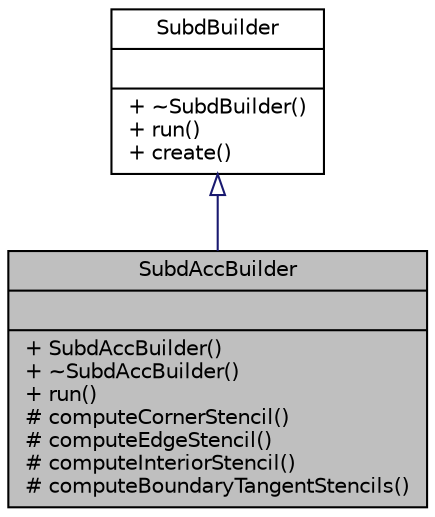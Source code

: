 digraph G
{
  edge [fontname="Helvetica",fontsize="10",labelfontname="Helvetica",labelfontsize="10"];
  node [fontname="Helvetica",fontsize="10",shape=record];
  Node1 [label="{SubdAccBuilder\n||+ SubdAccBuilder()\l+ ~SubdAccBuilder()\l+ run()\l# computeCornerStencil()\l# computeEdgeStencil()\l# computeInteriorStencil()\l# computeBoundaryTangentStencils()\l}",height=0.2,width=0.4,color="black", fillcolor="grey75", style="filled" fontcolor="black"];
  Node2 -> Node1 [dir=back,color="midnightblue",fontsize="10",style="solid",arrowtail="empty",fontname="Helvetica"];
  Node2 [label="{SubdBuilder\n||+ ~SubdBuilder()\l+ run()\l+ create()\l}",height=0.2,width=0.4,color="black", fillcolor="white", style="filled",URL="$d6/d4d/classSubdBuilder.html"];
}
